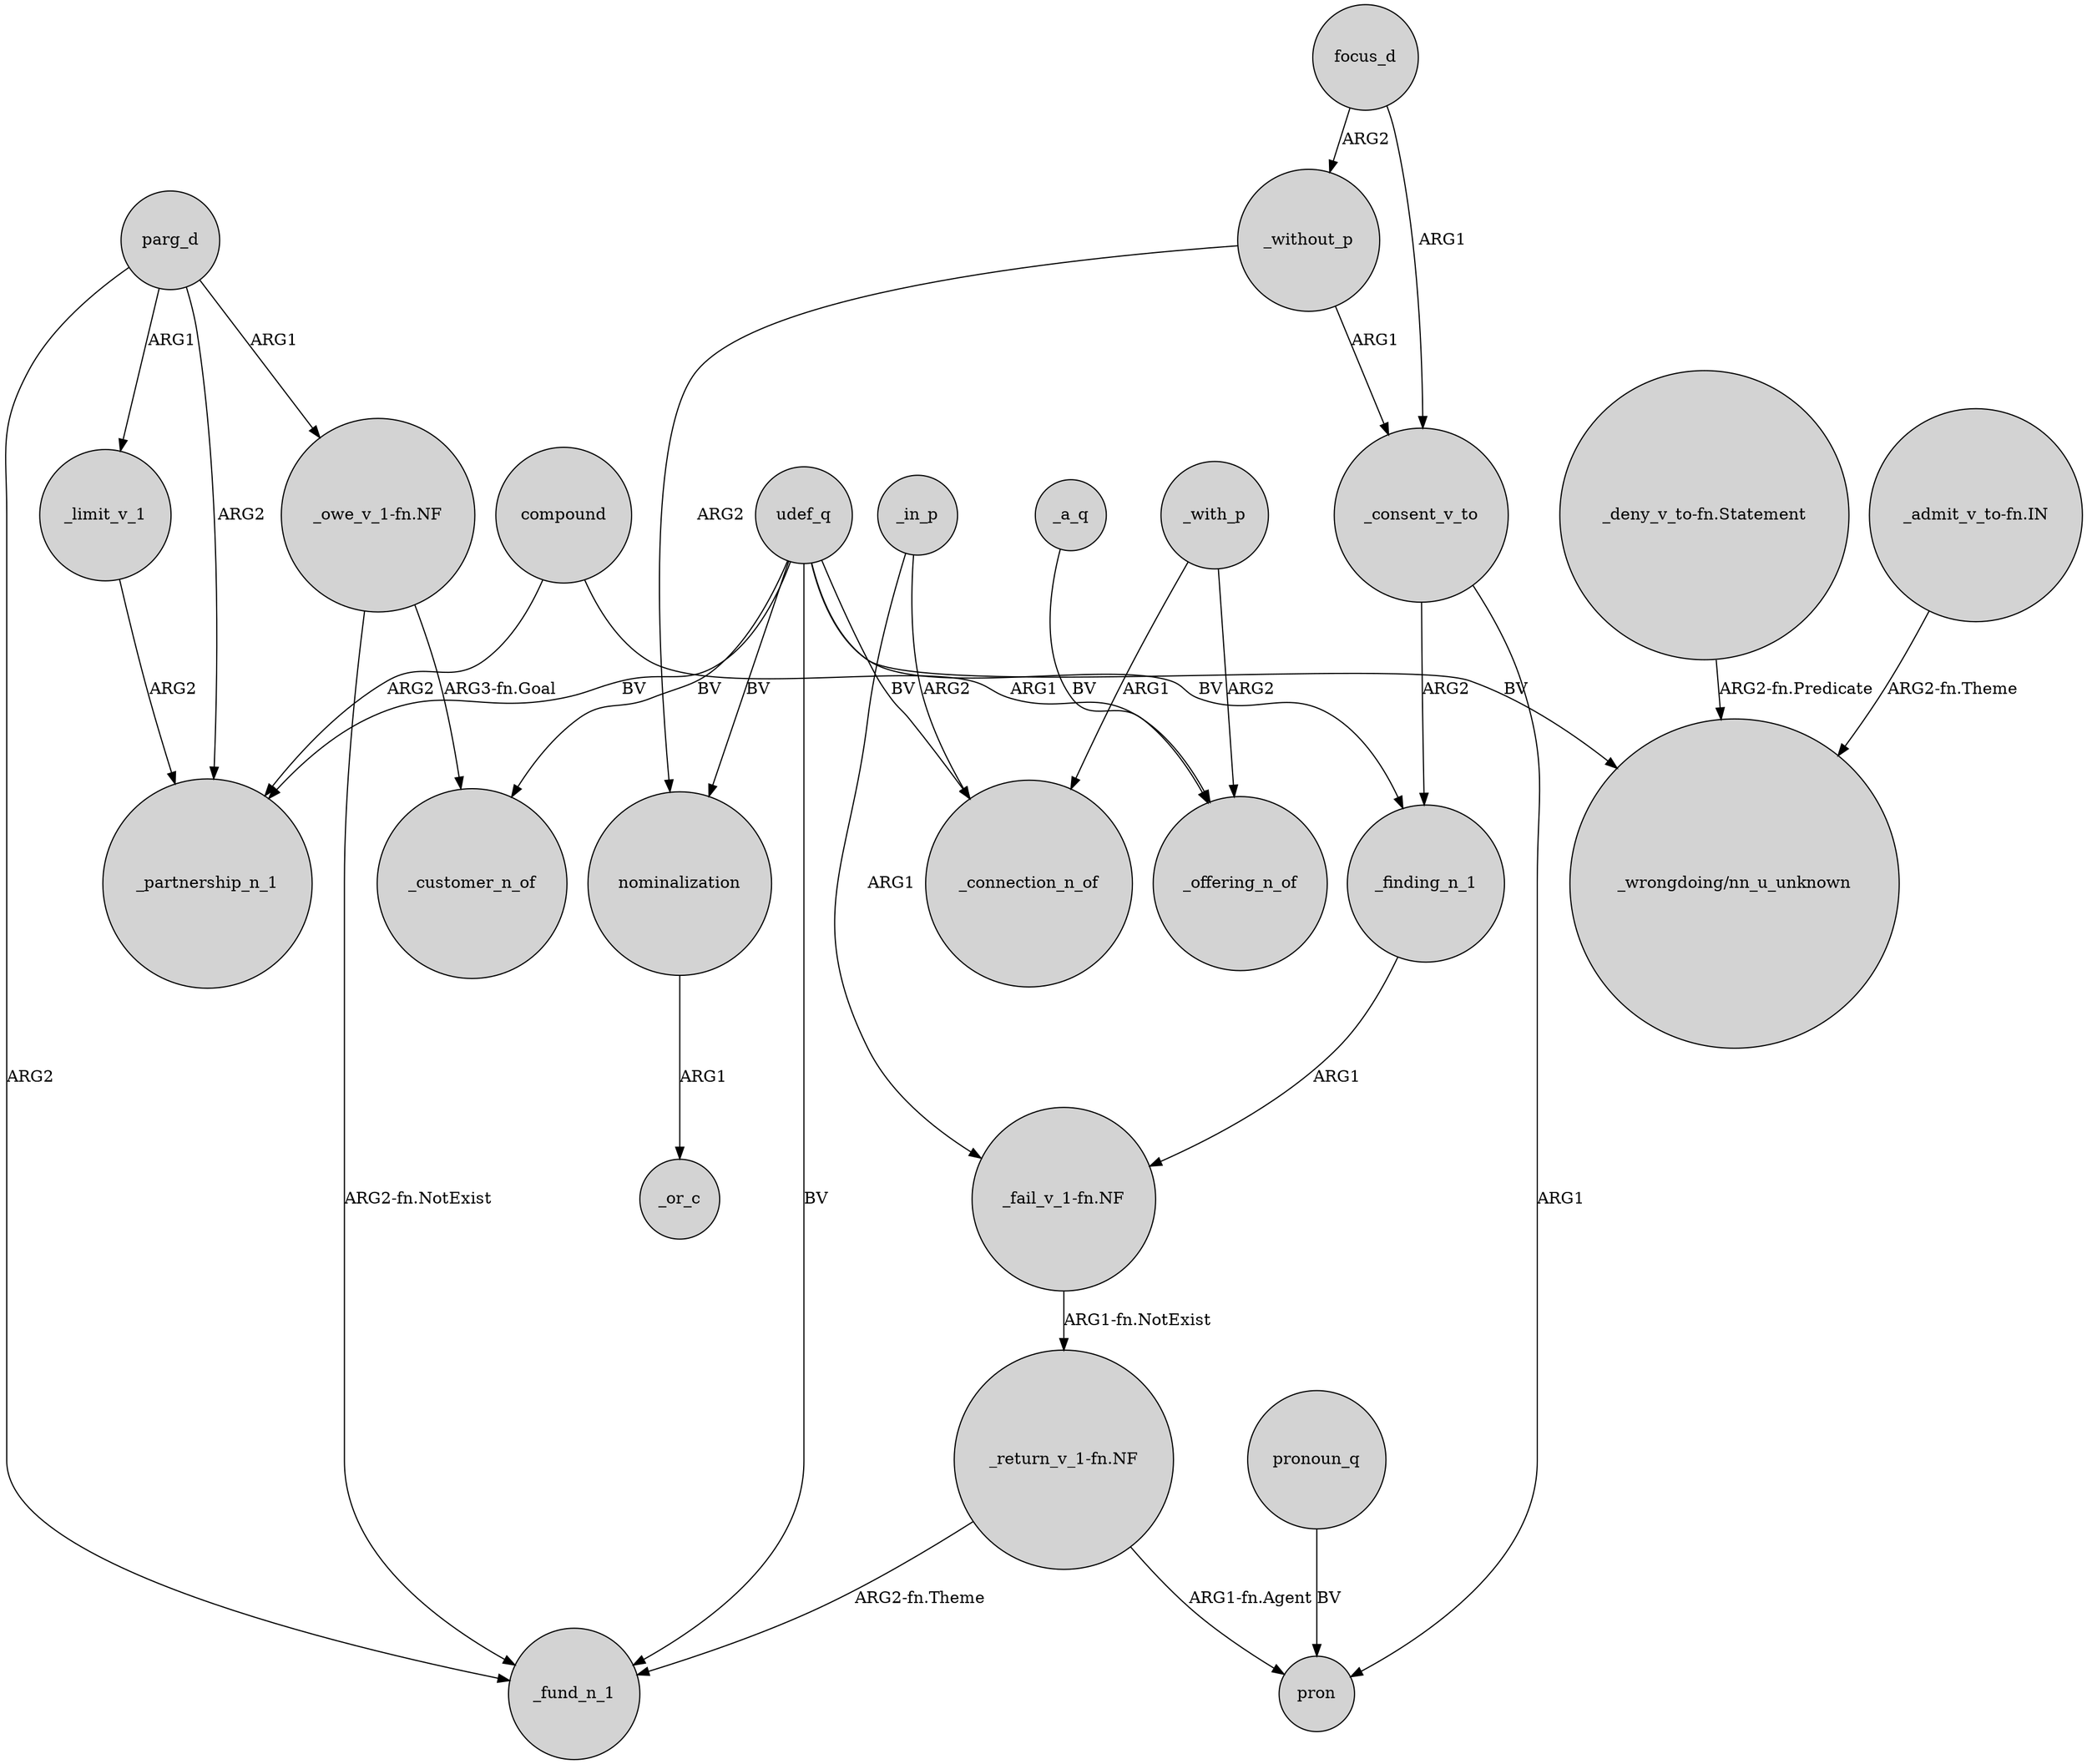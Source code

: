 digraph {
	node [shape=circle style=filled]
	parg_d -> _limit_v_1 [label=ARG1]
	_consent_v_to -> pron [label=ARG1]
	"_fail_v_1-fn.NF" -> "_return_v_1-fn.NF" [label="ARG1-fn.NotExist"]
	focus_d -> _without_p [label=ARG2]
	"_owe_v_1-fn.NF" -> _customer_n_of [label="ARG3-fn.Goal"]
	"_return_v_1-fn.NF" -> pron [label="ARG1-fn.Agent"]
	_in_p -> "_fail_v_1-fn.NF" [label=ARG1]
	"_deny_v_to-fn.Statement" -> "_wrongdoing/nn_u_unknown" [label="ARG2-fn.Predicate"]
	_with_p -> _connection_n_of [label=ARG1]
	parg_d -> _partnership_n_1 [label=ARG2]
	"_owe_v_1-fn.NF" -> _fund_n_1 [label="ARG2-fn.NotExist"]
	_in_p -> _connection_n_of [label=ARG2]
	parg_d -> _fund_n_1 [label=ARG2]
	_consent_v_to -> _finding_n_1 [label=ARG2]
	focus_d -> _consent_v_to [label=ARG1]
	_finding_n_1 -> "_fail_v_1-fn.NF" [label=ARG1]
	pronoun_q -> pron [label=BV]
	parg_d -> "_owe_v_1-fn.NF" [label=ARG1]
	_with_p -> _offering_n_of [label=ARG2]
	_without_p -> _consent_v_to [label=ARG1]
	udef_q -> "_wrongdoing/nn_u_unknown" [label=BV]
	udef_q -> _customer_n_of [label=BV]
	compound -> _partnership_n_1 [label=ARG2]
	udef_q -> _fund_n_1 [label=BV]
	nominalization -> _or_c [label=ARG1]
	"_return_v_1-fn.NF" -> _fund_n_1 [label="ARG2-fn.Theme"]
	udef_q -> nominalization [label=BV]
	_without_p -> nominalization [label=ARG2]
	udef_q -> _connection_n_of [label=BV]
	"_admit_v_to-fn.IN" -> "_wrongdoing/nn_u_unknown" [label="ARG2-fn.Theme"]
	udef_q -> _partnership_n_1 [label=BV]
	udef_q -> _finding_n_1 [label=BV]
	_limit_v_1 -> _partnership_n_1 [label=ARG2]
	_a_q -> _offering_n_of [label=BV]
	compound -> _offering_n_of [label=ARG1]
}
